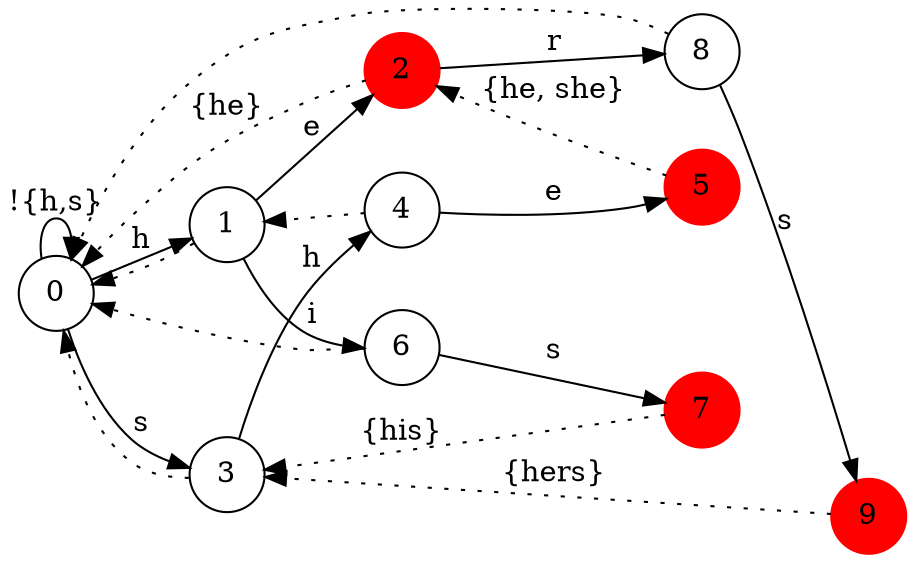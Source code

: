 digraph G {
    bgcolor="transparent";
    rankdir=LR;
    node [shape="circle"];
    {
        0 -> 0 [label="!{h,s}"];
        0 -> 1 [label="h"];
        0 -> 3 [label="s"];
        1 -> 2 [label="e"];
        1 -> 6 [label="i"];
        2 -> 8 [label="r"];
        8 -> 9 [label="s"];
        3 -> 4 [label="h"];
        4 -> 5 [label="e"];
        6 -> 7 [label="s"];
    };
    {
        1 -> 0 [style=dotted];
        2 -> 0 [style=dotted, label="{he}"];
        3 -> 0 [style=dotted];
        6 -> 0 [style=dotted];
        8 -> 0 [style=dotted];
        4 -> 1 [style=dotted];
        5 -> 2 [style=dotted, label="{he, she}"];
        7 -> 3 [style=dotted, label="{his}"];
        9 -> 3 [style=dotted, label="{hers}"];
    };
    {2, 5, 7, 9 [style=filled, color="red"];} 
    {rank = same; 1; 3;};
    {rank = same; 2; 6; 4;};
    {rank = same; 8; 7; 5;};
}